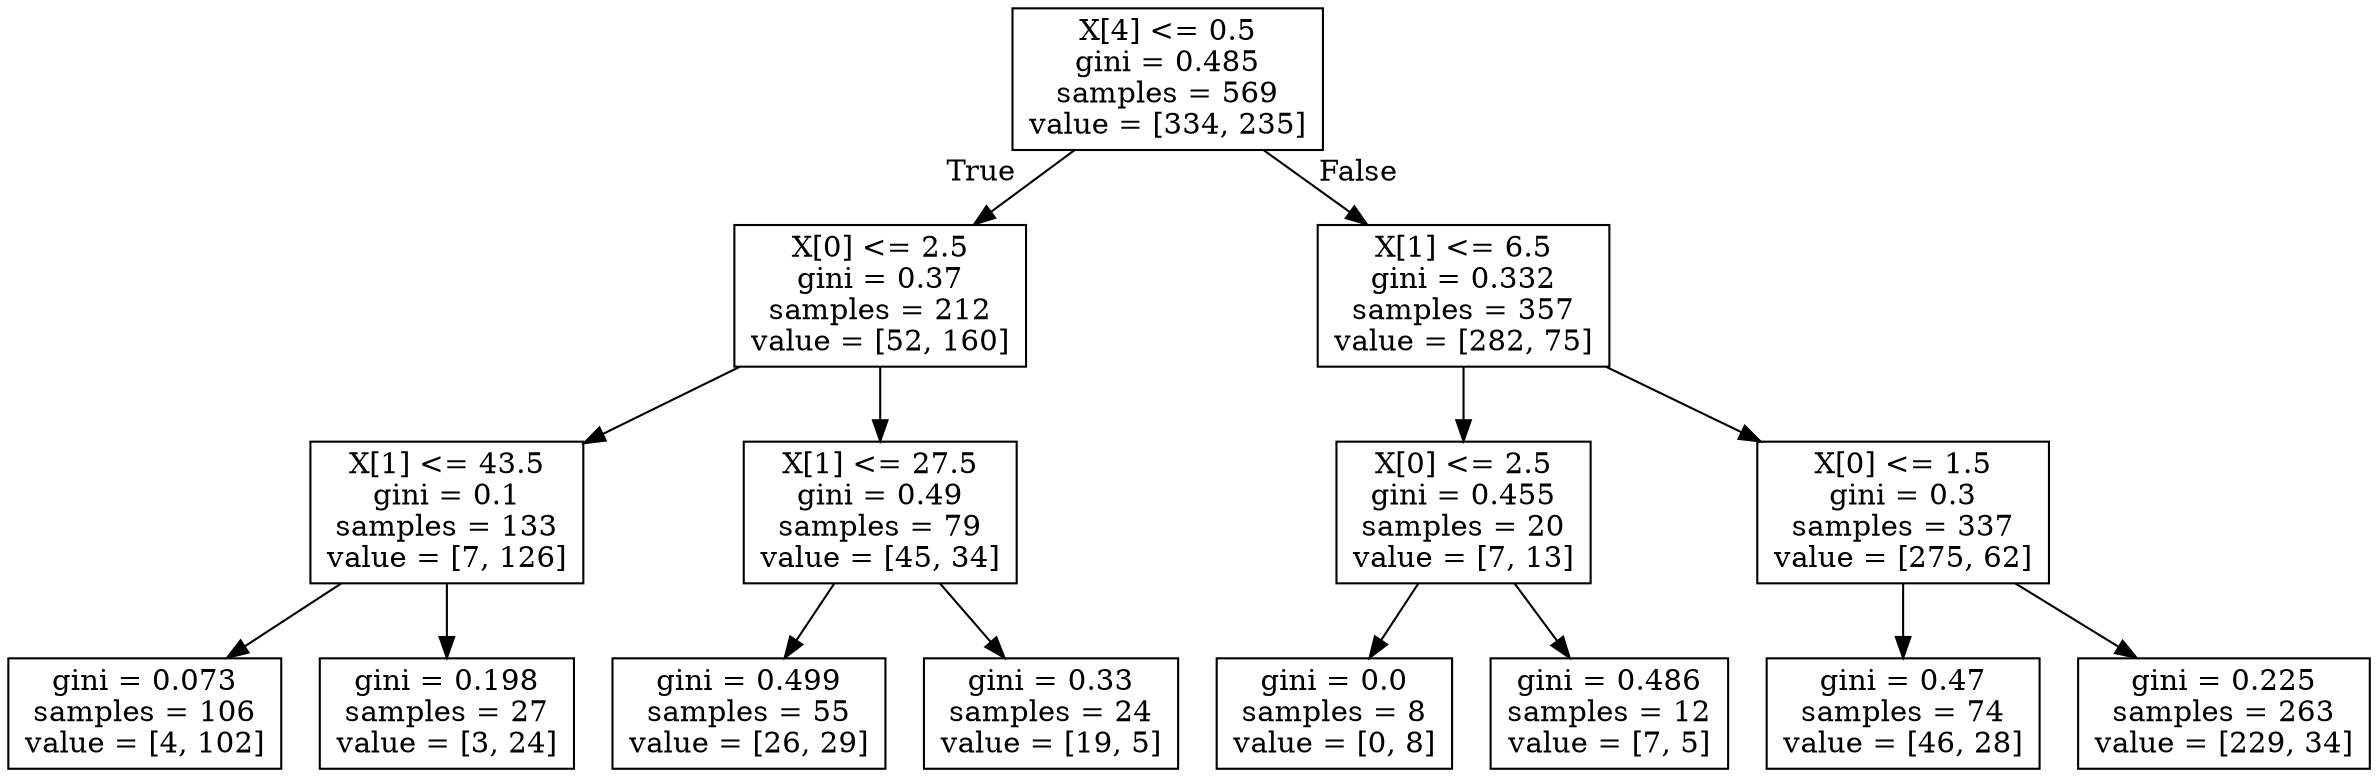 digraph Tree {
node [shape=box] ;
0 [label="X[4] <= 0.5\ngini = 0.485\nsamples = 569\nvalue = [334, 235]"] ;
1 [label="X[0] <= 2.5\ngini = 0.37\nsamples = 212\nvalue = [52, 160]"] ;
0 -> 1 [labeldistance=2.5, labelangle=45, headlabel="True"] ;
2 [label="X[1] <= 43.5\ngini = 0.1\nsamples = 133\nvalue = [7, 126]"] ;
1 -> 2 ;
3 [label="gini = 0.073\nsamples = 106\nvalue = [4, 102]"] ;
2 -> 3 ;
4 [label="gini = 0.198\nsamples = 27\nvalue = [3, 24]"] ;
2 -> 4 ;
5 [label="X[1] <= 27.5\ngini = 0.49\nsamples = 79\nvalue = [45, 34]"] ;
1 -> 5 ;
6 [label="gini = 0.499\nsamples = 55\nvalue = [26, 29]"] ;
5 -> 6 ;
7 [label="gini = 0.33\nsamples = 24\nvalue = [19, 5]"] ;
5 -> 7 ;
8 [label="X[1] <= 6.5\ngini = 0.332\nsamples = 357\nvalue = [282, 75]"] ;
0 -> 8 [labeldistance=2.5, labelangle=-45, headlabel="False"] ;
9 [label="X[0] <= 2.5\ngini = 0.455\nsamples = 20\nvalue = [7, 13]"] ;
8 -> 9 ;
10 [label="gini = 0.0\nsamples = 8\nvalue = [0, 8]"] ;
9 -> 10 ;
11 [label="gini = 0.486\nsamples = 12\nvalue = [7, 5]"] ;
9 -> 11 ;
12 [label="X[0] <= 1.5\ngini = 0.3\nsamples = 337\nvalue = [275, 62]"] ;
8 -> 12 ;
13 [label="gini = 0.47\nsamples = 74\nvalue = [46, 28]"] ;
12 -> 13 ;
14 [label="gini = 0.225\nsamples = 263\nvalue = [229, 34]"] ;
12 -> 14 ;
}